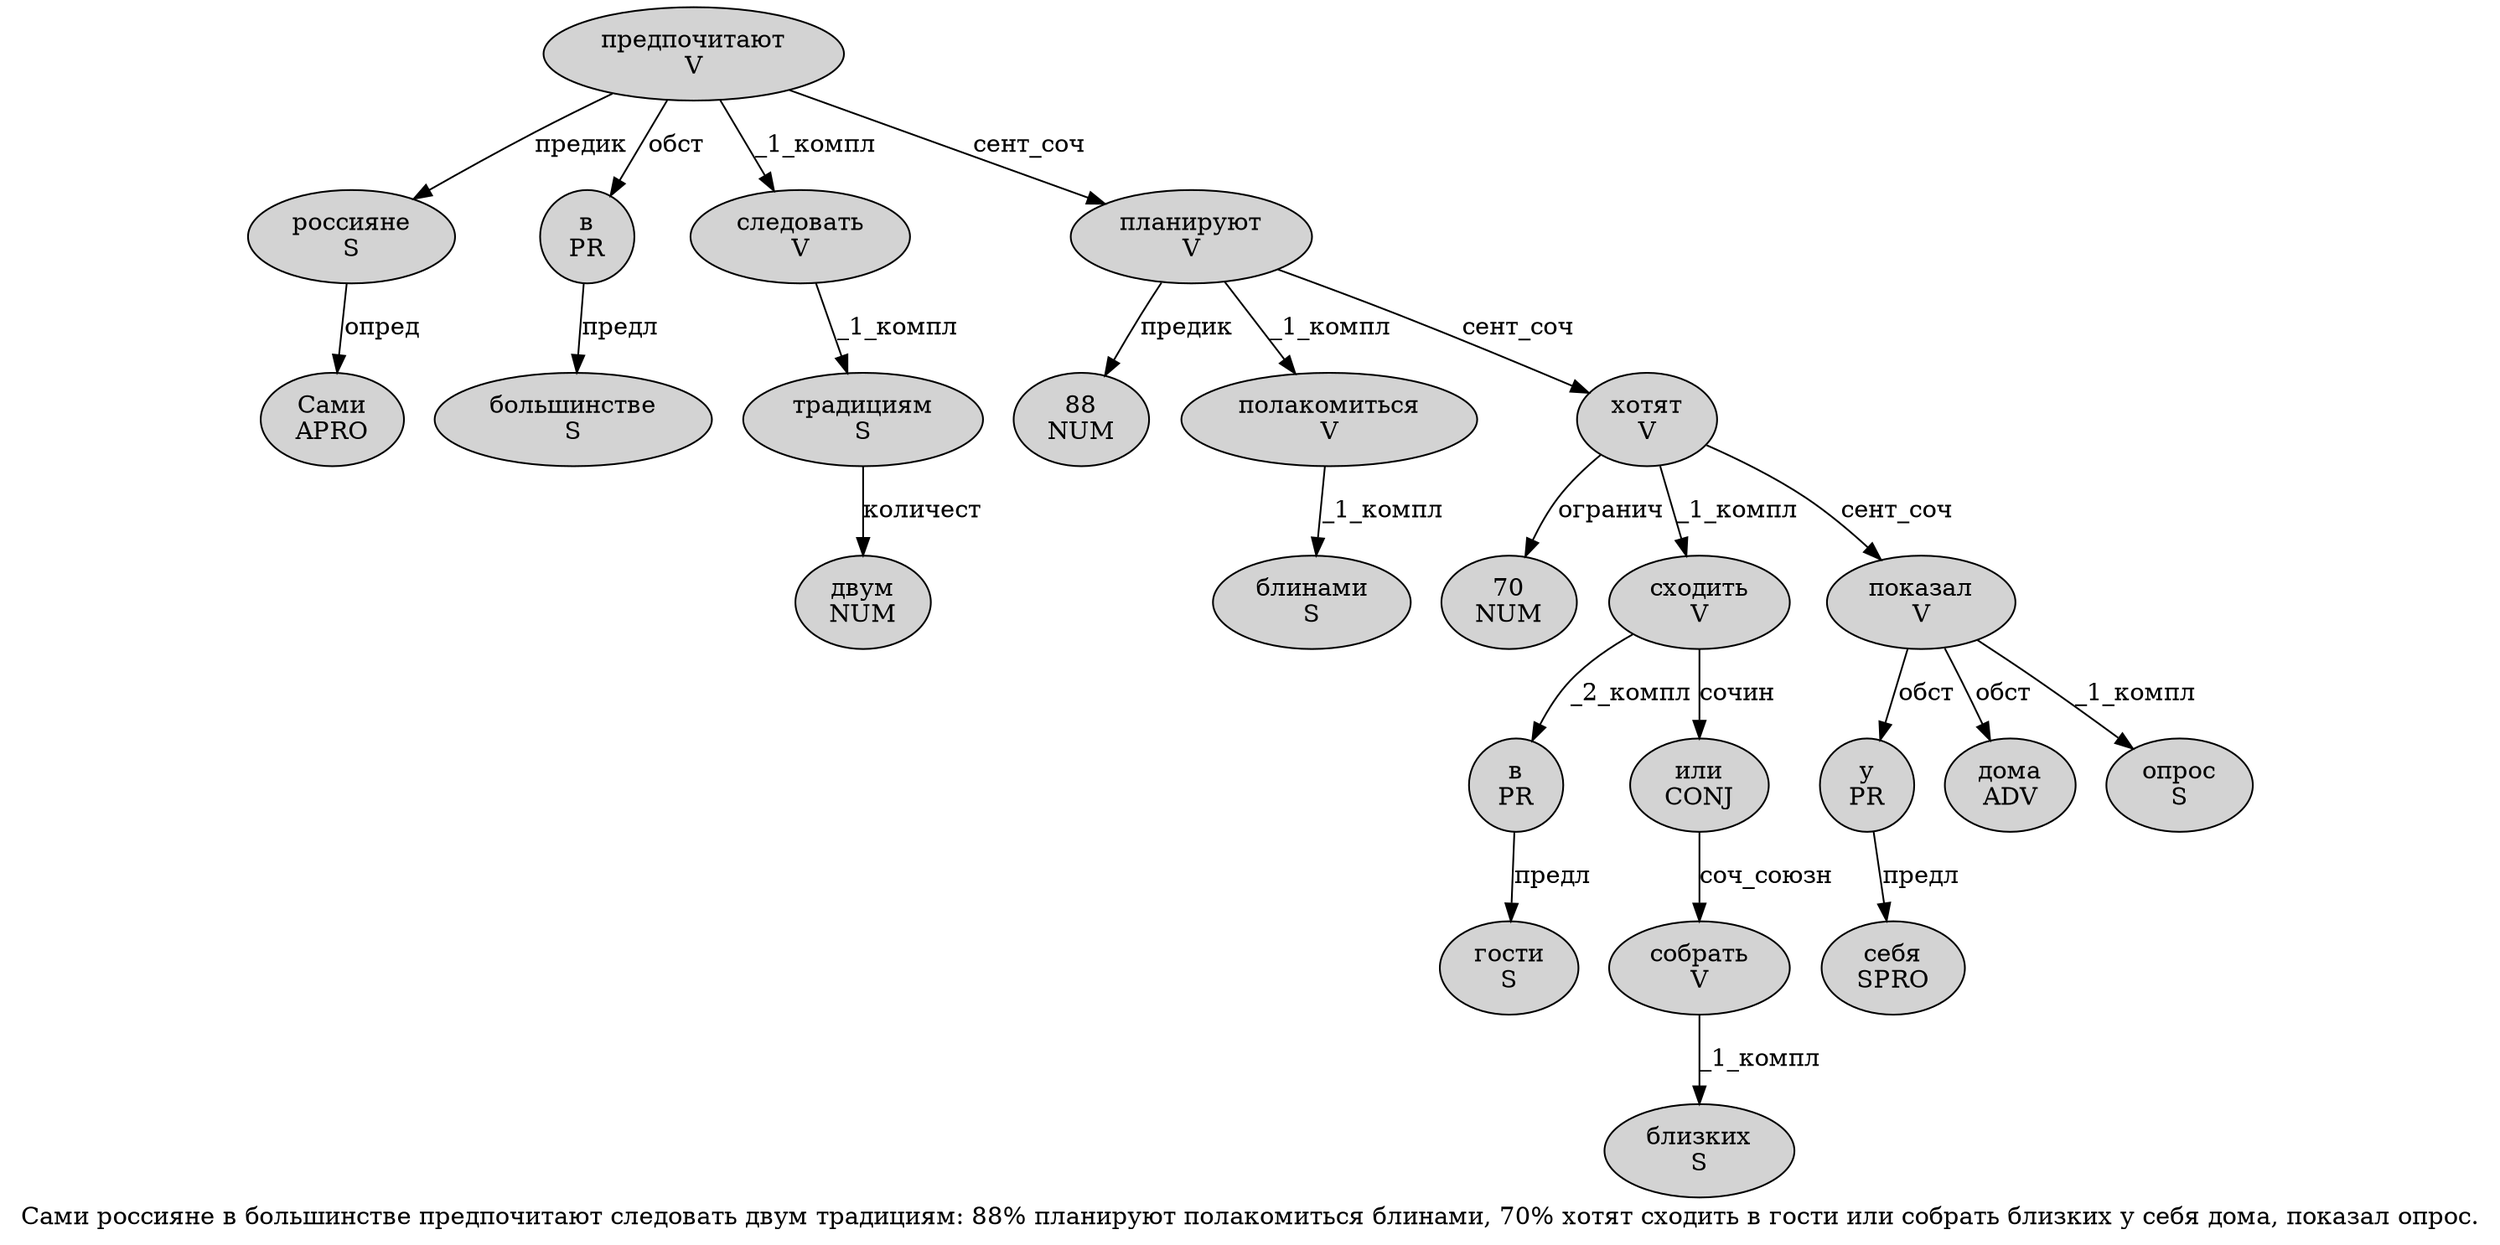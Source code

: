 digraph SENTENCE_1623 {
	graph [label="Сами россияне в большинстве предпочитают следовать двум традициям: 88% планируют полакомиться блинами, 70% хотят сходить в гости или собрать близких у себя дома, показал опрос."]
	node [style=filled]
		0 [label="Сами
APRO" color="" fillcolor=lightgray penwidth=1 shape=ellipse]
		1 [label="россияне
S" color="" fillcolor=lightgray penwidth=1 shape=ellipse]
		2 [label="в
PR" color="" fillcolor=lightgray penwidth=1 shape=ellipse]
		3 [label="большинстве
S" color="" fillcolor=lightgray penwidth=1 shape=ellipse]
		4 [label="предпочитают
V" color="" fillcolor=lightgray penwidth=1 shape=ellipse]
		5 [label="следовать
V" color="" fillcolor=lightgray penwidth=1 shape=ellipse]
		6 [label="двум
NUM" color="" fillcolor=lightgray penwidth=1 shape=ellipse]
		7 [label="традициям
S" color="" fillcolor=lightgray penwidth=1 shape=ellipse]
		9 [label="88
NUM" color="" fillcolor=lightgray penwidth=1 shape=ellipse]
		11 [label="планируют
V" color="" fillcolor=lightgray penwidth=1 shape=ellipse]
		12 [label="полакомиться
V" color="" fillcolor=lightgray penwidth=1 shape=ellipse]
		13 [label="блинами
S" color="" fillcolor=lightgray penwidth=1 shape=ellipse]
		15 [label="70
NUM" color="" fillcolor=lightgray penwidth=1 shape=ellipse]
		17 [label="хотят
V" color="" fillcolor=lightgray penwidth=1 shape=ellipse]
		18 [label="сходить
V" color="" fillcolor=lightgray penwidth=1 shape=ellipse]
		19 [label="в
PR" color="" fillcolor=lightgray penwidth=1 shape=ellipse]
		20 [label="гости
S" color="" fillcolor=lightgray penwidth=1 shape=ellipse]
		21 [label="или
CONJ" color="" fillcolor=lightgray penwidth=1 shape=ellipse]
		22 [label="собрать
V" color="" fillcolor=lightgray penwidth=1 shape=ellipse]
		23 [label="близких
S" color="" fillcolor=lightgray penwidth=1 shape=ellipse]
		24 [label="у
PR" color="" fillcolor=lightgray penwidth=1 shape=ellipse]
		25 [label="себя
SPRO" color="" fillcolor=lightgray penwidth=1 shape=ellipse]
		26 [label="дома
ADV" color="" fillcolor=lightgray penwidth=1 shape=ellipse]
		28 [label="показал
V" color="" fillcolor=lightgray penwidth=1 shape=ellipse]
		29 [label="опрос
S" color="" fillcolor=lightgray penwidth=1 shape=ellipse]
			17 -> 15 [label="огранич"]
			17 -> 18 [label="_1_компл"]
			17 -> 28 [label="сент_соч"]
			1 -> 0 [label="опред"]
			11 -> 9 [label="предик"]
			11 -> 12 [label="_1_компл"]
			11 -> 17 [label="сент_соч"]
			7 -> 6 [label="количест"]
			18 -> 19 [label="_2_компл"]
			18 -> 21 [label="сочин"]
			5 -> 7 [label="_1_компл"]
			19 -> 20 [label="предл"]
			4 -> 1 [label="предик"]
			4 -> 2 [label="обст"]
			4 -> 5 [label="_1_компл"]
			4 -> 11 [label="сент_соч"]
			24 -> 25 [label="предл"]
			22 -> 23 [label="_1_компл"]
			28 -> 24 [label="обст"]
			28 -> 26 [label="обст"]
			28 -> 29 [label="_1_компл"]
			21 -> 22 [label="соч_союзн"]
			2 -> 3 [label="предл"]
			12 -> 13 [label="_1_компл"]
}